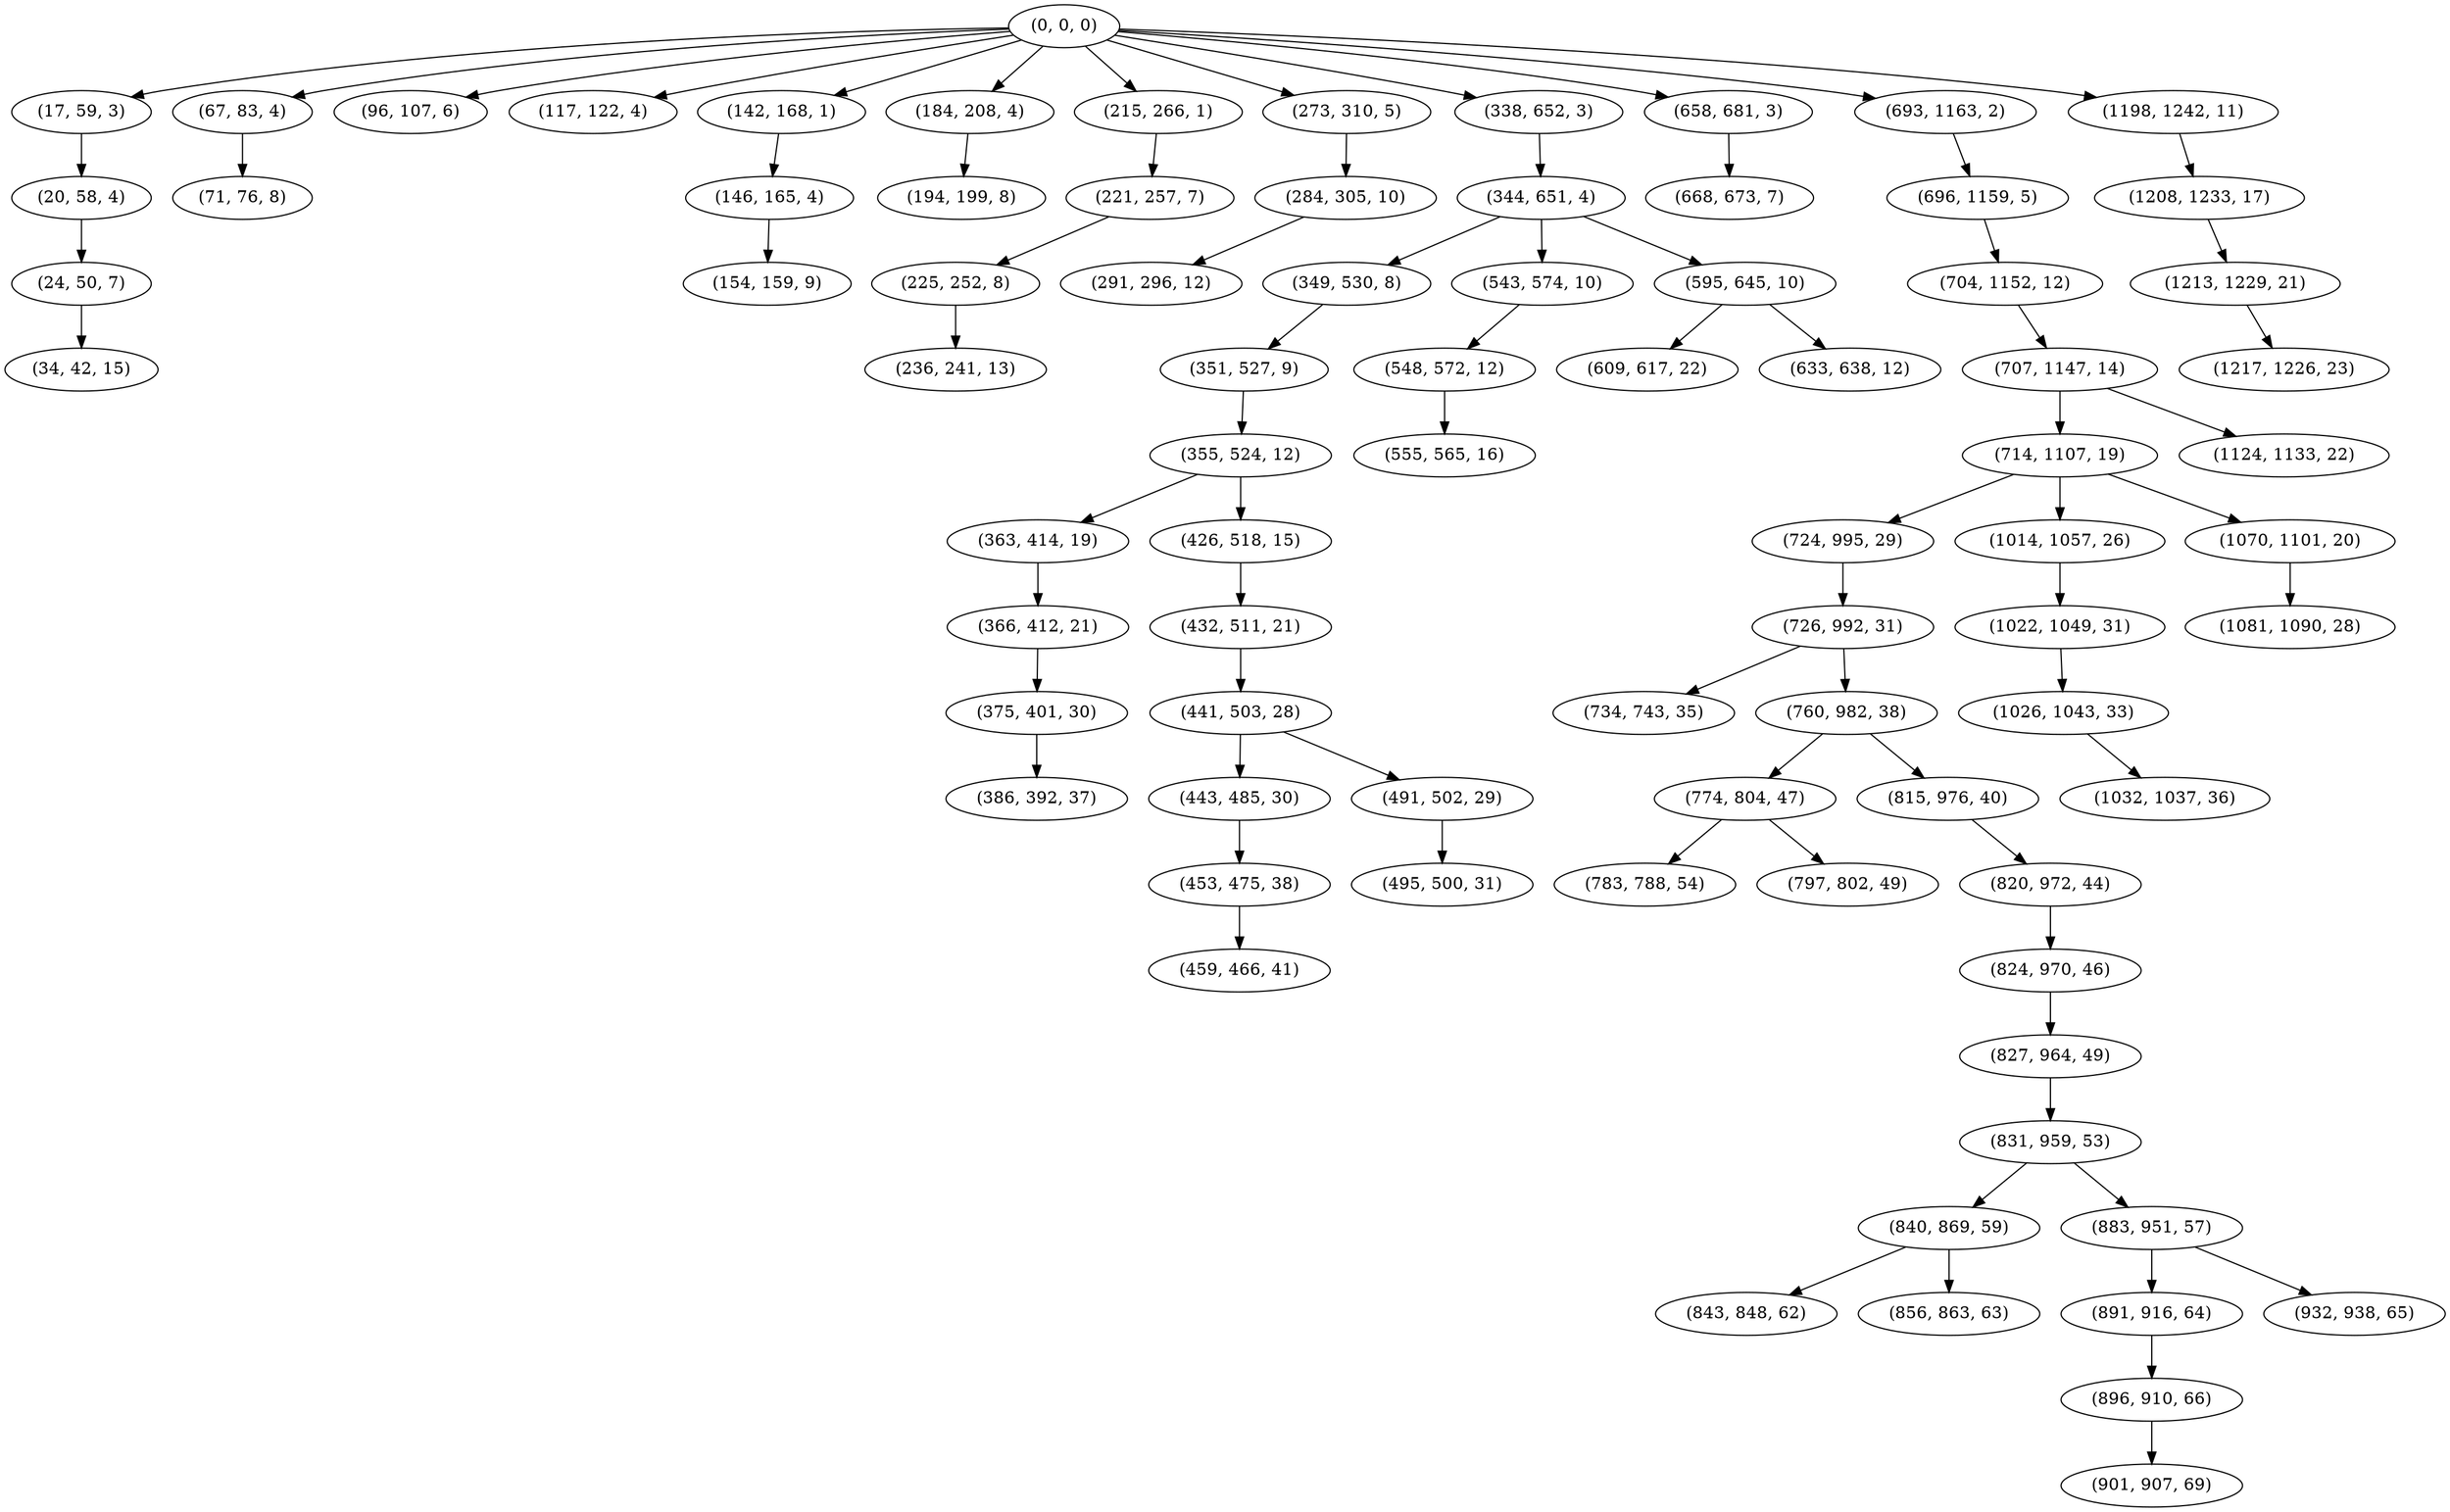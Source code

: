 digraph tree {
    "(0, 0, 0)";
    "(17, 59, 3)";
    "(20, 58, 4)";
    "(24, 50, 7)";
    "(34, 42, 15)";
    "(67, 83, 4)";
    "(71, 76, 8)";
    "(96, 107, 6)";
    "(117, 122, 4)";
    "(142, 168, 1)";
    "(146, 165, 4)";
    "(154, 159, 9)";
    "(184, 208, 4)";
    "(194, 199, 8)";
    "(215, 266, 1)";
    "(221, 257, 7)";
    "(225, 252, 8)";
    "(236, 241, 13)";
    "(273, 310, 5)";
    "(284, 305, 10)";
    "(291, 296, 12)";
    "(338, 652, 3)";
    "(344, 651, 4)";
    "(349, 530, 8)";
    "(351, 527, 9)";
    "(355, 524, 12)";
    "(363, 414, 19)";
    "(366, 412, 21)";
    "(375, 401, 30)";
    "(386, 392, 37)";
    "(426, 518, 15)";
    "(432, 511, 21)";
    "(441, 503, 28)";
    "(443, 485, 30)";
    "(453, 475, 38)";
    "(459, 466, 41)";
    "(491, 502, 29)";
    "(495, 500, 31)";
    "(543, 574, 10)";
    "(548, 572, 12)";
    "(555, 565, 16)";
    "(595, 645, 10)";
    "(609, 617, 22)";
    "(633, 638, 12)";
    "(658, 681, 3)";
    "(668, 673, 7)";
    "(693, 1163, 2)";
    "(696, 1159, 5)";
    "(704, 1152, 12)";
    "(707, 1147, 14)";
    "(714, 1107, 19)";
    "(724, 995, 29)";
    "(726, 992, 31)";
    "(734, 743, 35)";
    "(760, 982, 38)";
    "(774, 804, 47)";
    "(783, 788, 54)";
    "(797, 802, 49)";
    "(815, 976, 40)";
    "(820, 972, 44)";
    "(824, 970, 46)";
    "(827, 964, 49)";
    "(831, 959, 53)";
    "(840, 869, 59)";
    "(843, 848, 62)";
    "(856, 863, 63)";
    "(883, 951, 57)";
    "(891, 916, 64)";
    "(896, 910, 66)";
    "(901, 907, 69)";
    "(932, 938, 65)";
    "(1014, 1057, 26)";
    "(1022, 1049, 31)";
    "(1026, 1043, 33)";
    "(1032, 1037, 36)";
    "(1070, 1101, 20)";
    "(1081, 1090, 28)";
    "(1124, 1133, 22)";
    "(1198, 1242, 11)";
    "(1208, 1233, 17)";
    "(1213, 1229, 21)";
    "(1217, 1226, 23)";
    "(0, 0, 0)" -> "(17, 59, 3)";
    "(0, 0, 0)" -> "(67, 83, 4)";
    "(0, 0, 0)" -> "(96, 107, 6)";
    "(0, 0, 0)" -> "(117, 122, 4)";
    "(0, 0, 0)" -> "(142, 168, 1)";
    "(0, 0, 0)" -> "(184, 208, 4)";
    "(0, 0, 0)" -> "(215, 266, 1)";
    "(0, 0, 0)" -> "(273, 310, 5)";
    "(0, 0, 0)" -> "(338, 652, 3)";
    "(0, 0, 0)" -> "(658, 681, 3)";
    "(0, 0, 0)" -> "(693, 1163, 2)";
    "(0, 0, 0)" -> "(1198, 1242, 11)";
    "(17, 59, 3)" -> "(20, 58, 4)";
    "(20, 58, 4)" -> "(24, 50, 7)";
    "(24, 50, 7)" -> "(34, 42, 15)";
    "(67, 83, 4)" -> "(71, 76, 8)";
    "(142, 168, 1)" -> "(146, 165, 4)";
    "(146, 165, 4)" -> "(154, 159, 9)";
    "(184, 208, 4)" -> "(194, 199, 8)";
    "(215, 266, 1)" -> "(221, 257, 7)";
    "(221, 257, 7)" -> "(225, 252, 8)";
    "(225, 252, 8)" -> "(236, 241, 13)";
    "(273, 310, 5)" -> "(284, 305, 10)";
    "(284, 305, 10)" -> "(291, 296, 12)";
    "(338, 652, 3)" -> "(344, 651, 4)";
    "(344, 651, 4)" -> "(349, 530, 8)";
    "(344, 651, 4)" -> "(543, 574, 10)";
    "(344, 651, 4)" -> "(595, 645, 10)";
    "(349, 530, 8)" -> "(351, 527, 9)";
    "(351, 527, 9)" -> "(355, 524, 12)";
    "(355, 524, 12)" -> "(363, 414, 19)";
    "(355, 524, 12)" -> "(426, 518, 15)";
    "(363, 414, 19)" -> "(366, 412, 21)";
    "(366, 412, 21)" -> "(375, 401, 30)";
    "(375, 401, 30)" -> "(386, 392, 37)";
    "(426, 518, 15)" -> "(432, 511, 21)";
    "(432, 511, 21)" -> "(441, 503, 28)";
    "(441, 503, 28)" -> "(443, 485, 30)";
    "(441, 503, 28)" -> "(491, 502, 29)";
    "(443, 485, 30)" -> "(453, 475, 38)";
    "(453, 475, 38)" -> "(459, 466, 41)";
    "(491, 502, 29)" -> "(495, 500, 31)";
    "(543, 574, 10)" -> "(548, 572, 12)";
    "(548, 572, 12)" -> "(555, 565, 16)";
    "(595, 645, 10)" -> "(609, 617, 22)";
    "(595, 645, 10)" -> "(633, 638, 12)";
    "(658, 681, 3)" -> "(668, 673, 7)";
    "(693, 1163, 2)" -> "(696, 1159, 5)";
    "(696, 1159, 5)" -> "(704, 1152, 12)";
    "(704, 1152, 12)" -> "(707, 1147, 14)";
    "(707, 1147, 14)" -> "(714, 1107, 19)";
    "(707, 1147, 14)" -> "(1124, 1133, 22)";
    "(714, 1107, 19)" -> "(724, 995, 29)";
    "(714, 1107, 19)" -> "(1014, 1057, 26)";
    "(714, 1107, 19)" -> "(1070, 1101, 20)";
    "(724, 995, 29)" -> "(726, 992, 31)";
    "(726, 992, 31)" -> "(734, 743, 35)";
    "(726, 992, 31)" -> "(760, 982, 38)";
    "(760, 982, 38)" -> "(774, 804, 47)";
    "(760, 982, 38)" -> "(815, 976, 40)";
    "(774, 804, 47)" -> "(783, 788, 54)";
    "(774, 804, 47)" -> "(797, 802, 49)";
    "(815, 976, 40)" -> "(820, 972, 44)";
    "(820, 972, 44)" -> "(824, 970, 46)";
    "(824, 970, 46)" -> "(827, 964, 49)";
    "(827, 964, 49)" -> "(831, 959, 53)";
    "(831, 959, 53)" -> "(840, 869, 59)";
    "(831, 959, 53)" -> "(883, 951, 57)";
    "(840, 869, 59)" -> "(843, 848, 62)";
    "(840, 869, 59)" -> "(856, 863, 63)";
    "(883, 951, 57)" -> "(891, 916, 64)";
    "(883, 951, 57)" -> "(932, 938, 65)";
    "(891, 916, 64)" -> "(896, 910, 66)";
    "(896, 910, 66)" -> "(901, 907, 69)";
    "(1014, 1057, 26)" -> "(1022, 1049, 31)";
    "(1022, 1049, 31)" -> "(1026, 1043, 33)";
    "(1026, 1043, 33)" -> "(1032, 1037, 36)";
    "(1070, 1101, 20)" -> "(1081, 1090, 28)";
    "(1198, 1242, 11)" -> "(1208, 1233, 17)";
    "(1208, 1233, 17)" -> "(1213, 1229, 21)";
    "(1213, 1229, 21)" -> "(1217, 1226, 23)";
}
